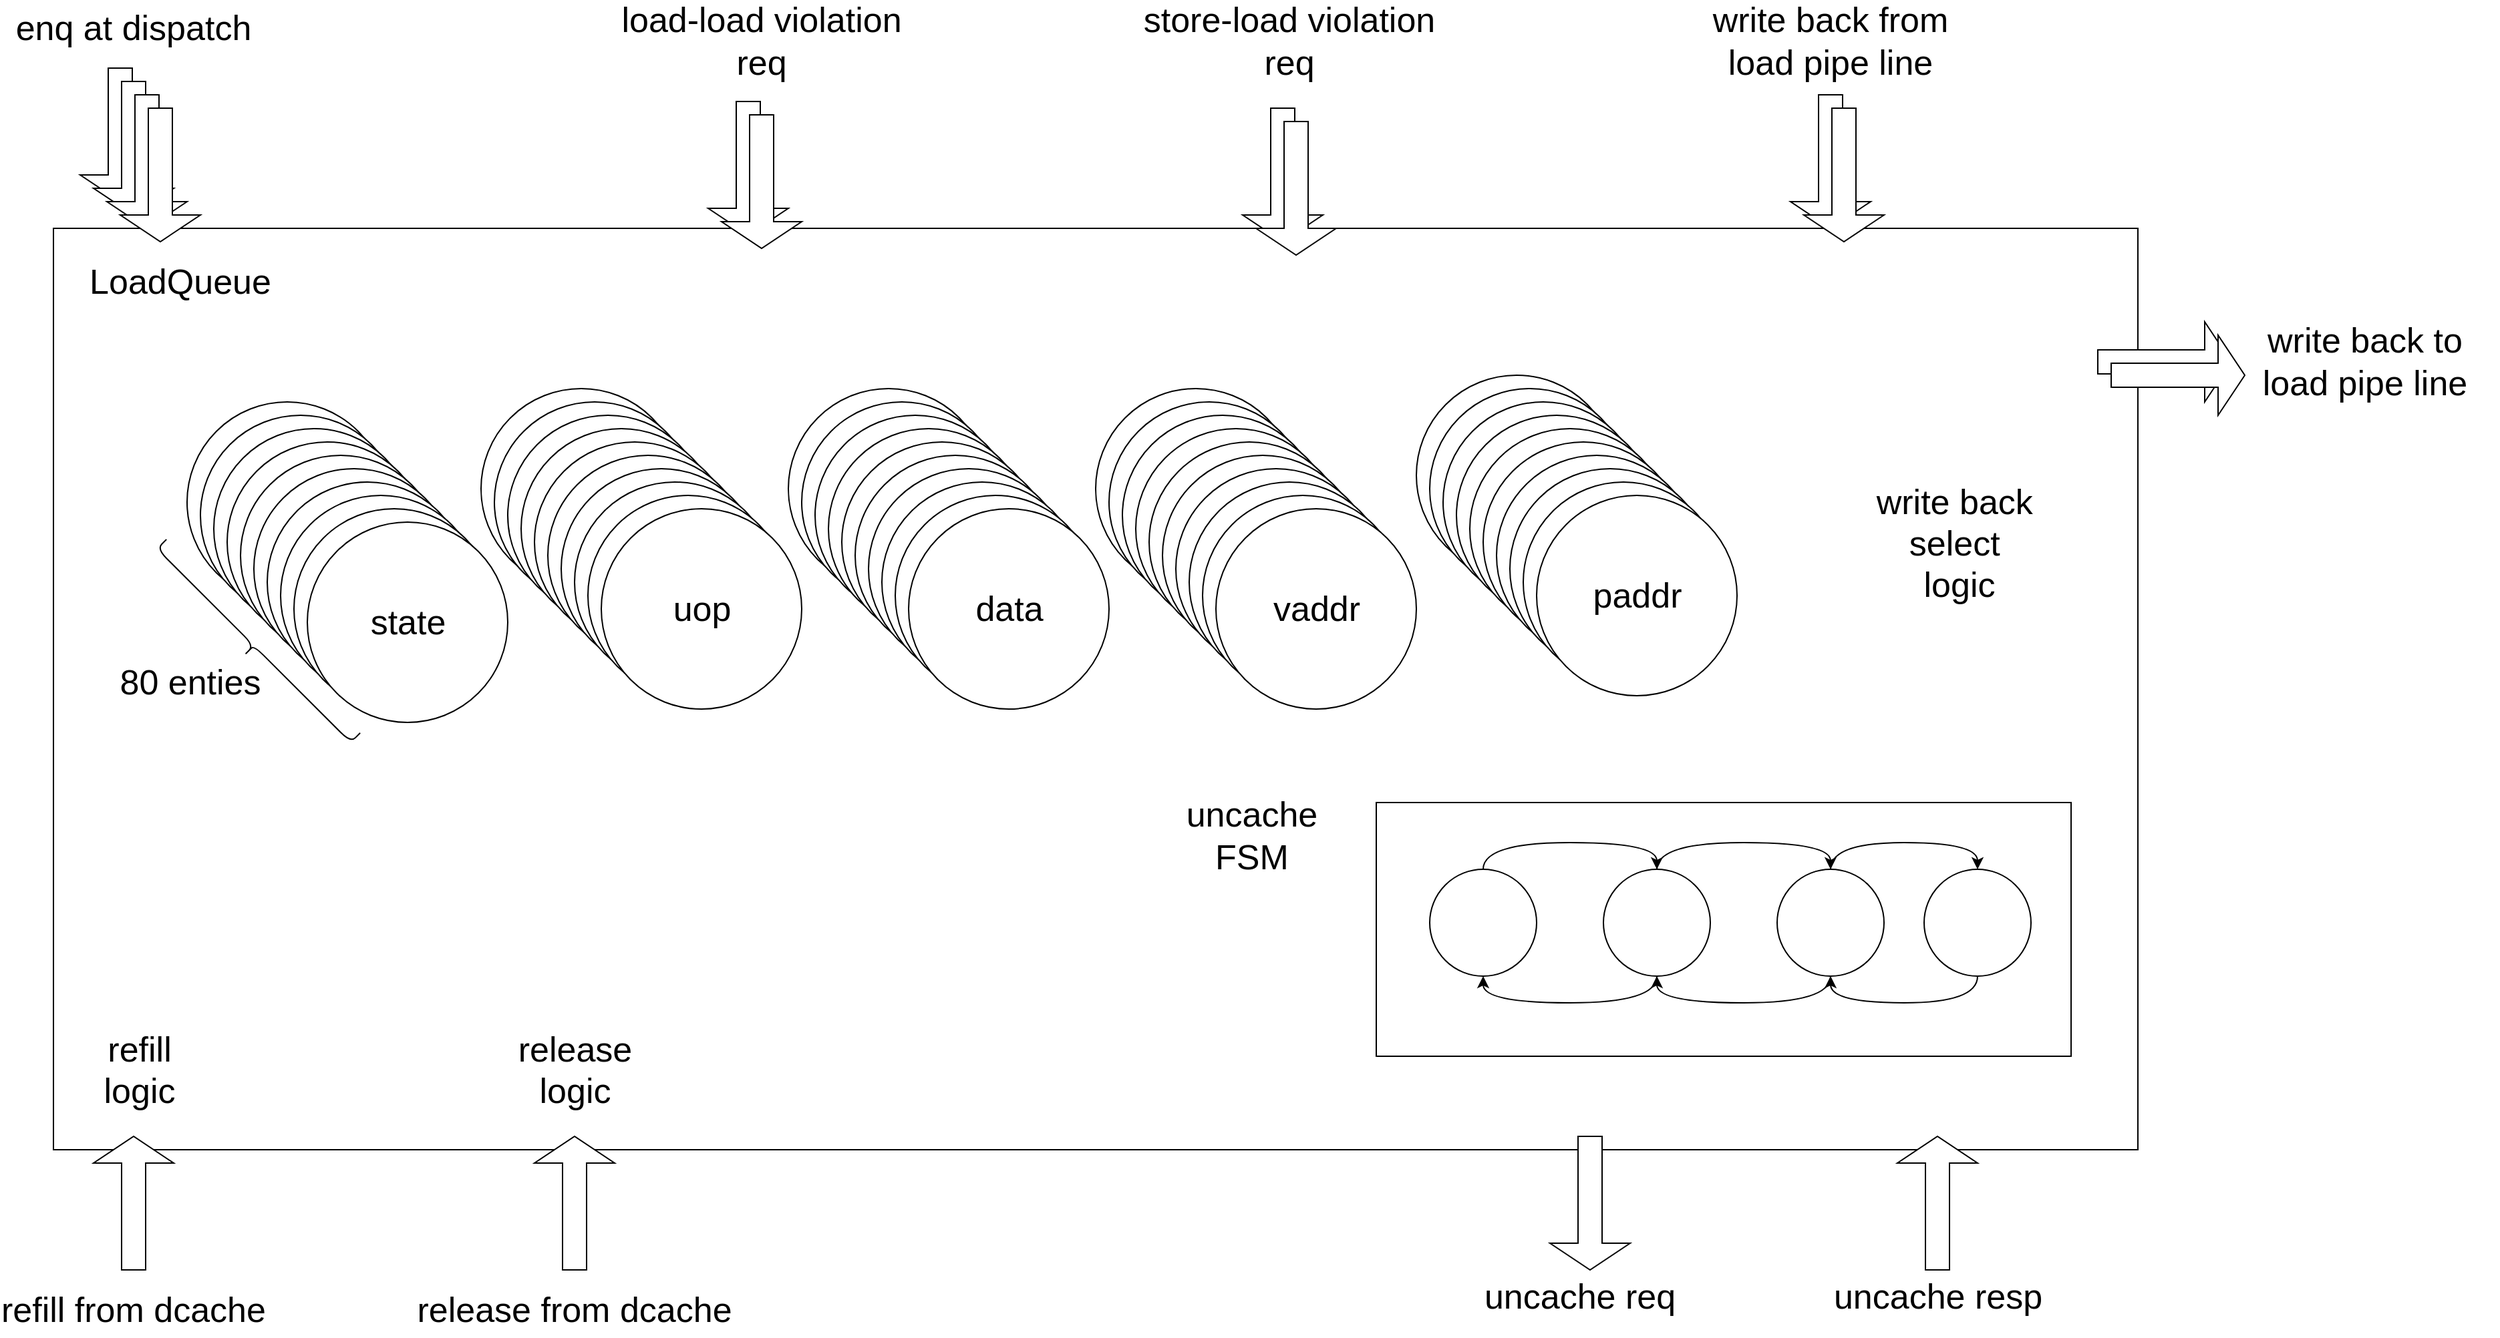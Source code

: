 <mxfile version="20.2.4" type="github">
  <diagram id="bsqM8C-K8P4EZx6fFk0A" name="第 1 页">
    <mxGraphModel dx="2426" dy="1311" grid="0" gridSize="10" guides="1" tooltips="1" connect="1" arrows="1" fold="1" page="1" pageScale="1" pageWidth="2339" pageHeight="3300" math="0" shadow="0">
      <root>
        <mxCell id="0" />
        <mxCell id="1" parent="0" />
        <mxCell id="YnvSPRgBQ3SgTf9g67vL-1" value="" style="rounded=0;whiteSpace=wrap;html=1;" vertex="1" parent="1">
          <mxGeometry x="190" y="220" width="1560" height="690" as="geometry" />
        </mxCell>
        <mxCell id="YnvSPRgBQ3SgTf9g67vL-2" value="&lt;font style=&quot;font-size: 26px;&quot;&gt;LoadQueue&lt;/font&gt;" style="text;html=1;strokeColor=none;fillColor=none;align=center;verticalAlign=middle;whiteSpace=wrap;rounded=0;" vertex="1" parent="1">
          <mxGeometry x="190" y="230" width="190" height="60" as="geometry" />
        </mxCell>
        <mxCell id="YnvSPRgBQ3SgTf9g67vL-3" value="state" style="shape=ellipse;html=1;dashed=0;whitespace=wrap;aspect=fixed;perimeter=ellipsePerimeter;fontSize=26;" vertex="1" parent="1">
          <mxGeometry x="290" y="350" width="150" height="150" as="geometry" />
        </mxCell>
        <mxCell id="YnvSPRgBQ3SgTf9g67vL-4" value="data" style="shape=ellipse;html=1;dashed=0;whitespace=wrap;aspect=fixed;perimeter=ellipsePerimeter;fontSize=26;" vertex="1" parent="1">
          <mxGeometry x="740" y="340" width="150" height="150" as="geometry" />
        </mxCell>
        <mxCell id="YnvSPRgBQ3SgTf9g67vL-5" value="uop" style="shape=ellipse;html=1;dashed=0;whitespace=wrap;aspect=fixed;perimeter=ellipsePerimeter;fontSize=26;" vertex="1" parent="1">
          <mxGeometry x="510" y="340" width="150" height="150" as="geometry" />
        </mxCell>
        <mxCell id="YnvSPRgBQ3SgTf9g67vL-6" value="state" style="shape=ellipse;html=1;dashed=0;whitespace=wrap;aspect=fixed;perimeter=ellipsePerimeter;fontSize=26;" vertex="1" parent="1">
          <mxGeometry x="300" y="360" width="150" height="150" as="geometry" />
        </mxCell>
        <mxCell id="YnvSPRgBQ3SgTf9g67vL-7" value="state" style="shape=ellipse;html=1;dashed=0;whitespace=wrap;aspect=fixed;perimeter=ellipsePerimeter;fontSize=26;" vertex="1" parent="1">
          <mxGeometry x="310" y="370" width="150" height="150" as="geometry" />
        </mxCell>
        <mxCell id="YnvSPRgBQ3SgTf9g67vL-8" value="state" style="shape=ellipse;html=1;dashed=0;whitespace=wrap;aspect=fixed;perimeter=ellipsePerimeter;fontSize=26;" vertex="1" parent="1">
          <mxGeometry x="320" y="380" width="150" height="150" as="geometry" />
        </mxCell>
        <mxCell id="YnvSPRgBQ3SgTf9g67vL-9" value="state" style="shape=ellipse;html=1;dashed=0;whitespace=wrap;aspect=fixed;perimeter=ellipsePerimeter;fontSize=26;" vertex="1" parent="1">
          <mxGeometry x="330" y="390" width="150" height="150" as="geometry" />
        </mxCell>
        <mxCell id="YnvSPRgBQ3SgTf9g67vL-10" value="uop" style="shape=ellipse;html=1;dashed=0;whitespace=wrap;aspect=fixed;perimeter=ellipsePerimeter;fontSize=26;" vertex="1" parent="1">
          <mxGeometry x="520" y="350" width="150" height="150" as="geometry" />
        </mxCell>
        <mxCell id="YnvSPRgBQ3SgTf9g67vL-11" value="uop" style="shape=ellipse;html=1;dashed=0;whitespace=wrap;aspect=fixed;perimeter=ellipsePerimeter;fontSize=26;" vertex="1" parent="1">
          <mxGeometry x="530" y="360" width="150" height="150" as="geometry" />
        </mxCell>
        <mxCell id="YnvSPRgBQ3SgTf9g67vL-12" value="uop" style="shape=ellipse;html=1;dashed=0;whitespace=wrap;aspect=fixed;perimeter=ellipsePerimeter;fontSize=26;" vertex="1" parent="1">
          <mxGeometry x="540" y="370" width="150" height="150" as="geometry" />
        </mxCell>
        <mxCell id="YnvSPRgBQ3SgTf9g67vL-13" value="uop" style="shape=ellipse;html=1;dashed=0;whitespace=wrap;aspect=fixed;perimeter=ellipsePerimeter;fontSize=26;" vertex="1" parent="1">
          <mxGeometry x="550" y="380" width="150" height="150" as="geometry" />
        </mxCell>
        <mxCell id="YnvSPRgBQ3SgTf9g67vL-16" value="data" style="shape=ellipse;html=1;dashed=0;whitespace=wrap;aspect=fixed;perimeter=ellipsePerimeter;fontSize=26;" vertex="1" parent="1">
          <mxGeometry x="750" y="350" width="150" height="150" as="geometry" />
        </mxCell>
        <mxCell id="YnvSPRgBQ3SgTf9g67vL-17" value="data" style="shape=ellipse;html=1;dashed=0;whitespace=wrap;aspect=fixed;perimeter=ellipsePerimeter;fontSize=26;" vertex="1" parent="1">
          <mxGeometry x="760" y="360" width="150" height="150" as="geometry" />
        </mxCell>
        <mxCell id="YnvSPRgBQ3SgTf9g67vL-18" value="data" style="shape=ellipse;html=1;dashed=0;whitespace=wrap;aspect=fixed;perimeter=ellipsePerimeter;fontSize=26;" vertex="1" parent="1">
          <mxGeometry x="770" y="370" width="150" height="150" as="geometry" />
        </mxCell>
        <mxCell id="YnvSPRgBQ3SgTf9g67vL-19" value="data" style="shape=ellipse;html=1;dashed=0;whitespace=wrap;aspect=fixed;perimeter=ellipsePerimeter;fontSize=26;" vertex="1" parent="1">
          <mxGeometry x="780" y="380" width="150" height="150" as="geometry" />
        </mxCell>
        <mxCell id="YnvSPRgBQ3SgTf9g67vL-20" value="vaddr" style="shape=ellipse;html=1;dashed=0;whitespace=wrap;aspect=fixed;perimeter=ellipsePerimeter;fontSize=26;" vertex="1" parent="1">
          <mxGeometry x="970" y="340" width="150" height="150" as="geometry" />
        </mxCell>
        <mxCell id="YnvSPRgBQ3SgTf9g67vL-21" value="paddr" style="shape=ellipse;html=1;dashed=0;whitespace=wrap;aspect=fixed;perimeter=ellipsePerimeter;fontSize=26;" vertex="1" parent="1">
          <mxGeometry x="1210" y="330" width="150" height="150" as="geometry" />
        </mxCell>
        <mxCell id="YnvSPRgBQ3SgTf9g67vL-22" value="vaddr" style="shape=ellipse;html=1;dashed=0;whitespace=wrap;aspect=fixed;perimeter=ellipsePerimeter;fontSize=26;" vertex="1" parent="1">
          <mxGeometry x="980" y="350" width="150" height="150" as="geometry" />
        </mxCell>
        <mxCell id="YnvSPRgBQ3SgTf9g67vL-23" value="vaddr" style="shape=ellipse;html=1;dashed=0;whitespace=wrap;aspect=fixed;perimeter=ellipsePerimeter;fontSize=26;" vertex="1" parent="1">
          <mxGeometry x="990" y="360" width="150" height="150" as="geometry" />
        </mxCell>
        <mxCell id="YnvSPRgBQ3SgTf9g67vL-24" value="vaddr" style="shape=ellipse;html=1;dashed=0;whitespace=wrap;aspect=fixed;perimeter=ellipsePerimeter;fontSize=26;" vertex="1" parent="1">
          <mxGeometry x="1000" y="370" width="150" height="150" as="geometry" />
        </mxCell>
        <mxCell id="YnvSPRgBQ3SgTf9g67vL-25" value="vaddr" style="shape=ellipse;html=1;dashed=0;whitespace=wrap;aspect=fixed;perimeter=ellipsePerimeter;fontSize=26;" vertex="1" parent="1">
          <mxGeometry x="1010" y="380" width="150" height="150" as="geometry" />
        </mxCell>
        <mxCell id="YnvSPRgBQ3SgTf9g67vL-26" value="paddr" style="shape=ellipse;html=1;dashed=0;whitespace=wrap;aspect=fixed;perimeter=ellipsePerimeter;fontSize=26;" vertex="1" parent="1">
          <mxGeometry x="1220" y="340" width="150" height="150" as="geometry" />
        </mxCell>
        <mxCell id="YnvSPRgBQ3SgTf9g67vL-27" value="paddr" style="shape=ellipse;html=1;dashed=0;whitespace=wrap;aspect=fixed;perimeter=ellipsePerimeter;fontSize=26;" vertex="1" parent="1">
          <mxGeometry x="1230" y="350" width="150" height="150" as="geometry" />
        </mxCell>
        <mxCell id="YnvSPRgBQ3SgTf9g67vL-28" value="paddr" style="shape=ellipse;html=1;dashed=0;whitespace=wrap;aspect=fixed;perimeter=ellipsePerimeter;fontSize=26;" vertex="1" parent="1">
          <mxGeometry x="1240" y="360" width="150" height="150" as="geometry" />
        </mxCell>
        <mxCell id="YnvSPRgBQ3SgTf9g67vL-29" value="paddr" style="shape=ellipse;html=1;dashed=0;whitespace=wrap;aspect=fixed;perimeter=ellipsePerimeter;fontSize=26;" vertex="1" parent="1">
          <mxGeometry x="1250" y="370" width="150" height="150" as="geometry" />
        </mxCell>
        <mxCell id="YnvSPRgBQ3SgTf9g67vL-33" value="state" style="shape=ellipse;html=1;dashed=0;whitespace=wrap;aspect=fixed;perimeter=ellipsePerimeter;fontSize=26;" vertex="1" parent="1">
          <mxGeometry x="340" y="400" width="150" height="150" as="geometry" />
        </mxCell>
        <mxCell id="YnvSPRgBQ3SgTf9g67vL-34" value="state" style="shape=ellipse;html=1;dashed=0;whitespace=wrap;aspect=fixed;perimeter=ellipsePerimeter;fontSize=26;" vertex="1" parent="1">
          <mxGeometry x="350" y="410" width="150" height="150" as="geometry" />
        </mxCell>
        <mxCell id="YnvSPRgBQ3SgTf9g67vL-35" value="state" style="shape=ellipse;html=1;dashed=0;whitespace=wrap;aspect=fixed;perimeter=ellipsePerimeter;fontSize=26;" vertex="1" parent="1">
          <mxGeometry x="360" y="420" width="150" height="150" as="geometry" />
        </mxCell>
        <mxCell id="YnvSPRgBQ3SgTf9g67vL-36" value="state" style="shape=ellipse;html=1;dashed=0;whitespace=wrap;aspect=fixed;perimeter=ellipsePerimeter;fontSize=26;" vertex="1" parent="1">
          <mxGeometry x="370" y="430" width="150" height="150" as="geometry" />
        </mxCell>
        <mxCell id="YnvSPRgBQ3SgTf9g67vL-37" value="state" style="shape=ellipse;html=1;dashed=0;whitespace=wrap;aspect=fixed;perimeter=ellipsePerimeter;fontSize=26;" vertex="1" parent="1">
          <mxGeometry x="380" y="440" width="150" height="150" as="geometry" />
        </mxCell>
        <mxCell id="YnvSPRgBQ3SgTf9g67vL-38" value="uop" style="shape=ellipse;html=1;dashed=0;whitespace=wrap;aspect=fixed;perimeter=ellipsePerimeter;fontSize=26;" vertex="1" parent="1">
          <mxGeometry x="560" y="390" width="150" height="150" as="geometry" />
        </mxCell>
        <mxCell id="YnvSPRgBQ3SgTf9g67vL-39" value="uop" style="shape=ellipse;html=1;dashed=0;whitespace=wrap;aspect=fixed;perimeter=ellipsePerimeter;fontSize=26;" vertex="1" parent="1">
          <mxGeometry x="570" y="400" width="150" height="150" as="geometry" />
        </mxCell>
        <mxCell id="YnvSPRgBQ3SgTf9g67vL-40" value="uop" style="shape=ellipse;html=1;dashed=0;whitespace=wrap;aspect=fixed;perimeter=ellipsePerimeter;fontSize=26;" vertex="1" parent="1">
          <mxGeometry x="580" y="410" width="150" height="150" as="geometry" />
        </mxCell>
        <mxCell id="YnvSPRgBQ3SgTf9g67vL-41" value="uop" style="shape=ellipse;html=1;dashed=0;whitespace=wrap;aspect=fixed;perimeter=ellipsePerimeter;fontSize=26;" vertex="1" parent="1">
          <mxGeometry x="590" y="420" width="150" height="150" as="geometry" />
        </mxCell>
        <mxCell id="YnvSPRgBQ3SgTf9g67vL-42" value="uop" style="shape=ellipse;html=1;dashed=0;whitespace=wrap;aspect=fixed;perimeter=ellipsePerimeter;fontSize=26;" vertex="1" parent="1">
          <mxGeometry x="600" y="430" width="150" height="150" as="geometry" />
        </mxCell>
        <mxCell id="YnvSPRgBQ3SgTf9g67vL-43" value="data" style="shape=ellipse;html=1;dashed=0;whitespace=wrap;aspect=fixed;perimeter=ellipsePerimeter;fontSize=26;" vertex="1" parent="1">
          <mxGeometry x="790" y="390" width="150" height="150" as="geometry" />
        </mxCell>
        <mxCell id="YnvSPRgBQ3SgTf9g67vL-44" value="data" style="shape=ellipse;html=1;dashed=0;whitespace=wrap;aspect=fixed;perimeter=ellipsePerimeter;fontSize=26;" vertex="1" parent="1">
          <mxGeometry x="800" y="400" width="150" height="150" as="geometry" />
        </mxCell>
        <mxCell id="YnvSPRgBQ3SgTf9g67vL-45" value="data" style="shape=ellipse;html=1;dashed=0;whitespace=wrap;aspect=fixed;perimeter=ellipsePerimeter;fontSize=26;" vertex="1" parent="1">
          <mxGeometry x="810" y="410" width="150" height="150" as="geometry" />
        </mxCell>
        <mxCell id="YnvSPRgBQ3SgTf9g67vL-46" value="data" style="shape=ellipse;html=1;dashed=0;whitespace=wrap;aspect=fixed;perimeter=ellipsePerimeter;fontSize=26;" vertex="1" parent="1">
          <mxGeometry x="820" y="420" width="150" height="150" as="geometry" />
        </mxCell>
        <mxCell id="YnvSPRgBQ3SgTf9g67vL-47" value="data" style="shape=ellipse;html=1;dashed=0;whitespace=wrap;aspect=fixed;perimeter=ellipsePerimeter;fontSize=26;" vertex="1" parent="1">
          <mxGeometry x="830" y="430" width="150" height="150" as="geometry" />
        </mxCell>
        <mxCell id="YnvSPRgBQ3SgTf9g67vL-48" value="vaddr" style="shape=ellipse;html=1;dashed=0;whitespace=wrap;aspect=fixed;perimeter=ellipsePerimeter;fontSize=26;" vertex="1" parent="1">
          <mxGeometry x="1020" y="390" width="150" height="150" as="geometry" />
        </mxCell>
        <mxCell id="YnvSPRgBQ3SgTf9g67vL-49" value="vaddr" style="shape=ellipse;html=1;dashed=0;whitespace=wrap;aspect=fixed;perimeter=ellipsePerimeter;fontSize=26;" vertex="1" parent="1">
          <mxGeometry x="1030" y="400" width="150" height="150" as="geometry" />
        </mxCell>
        <mxCell id="YnvSPRgBQ3SgTf9g67vL-50" value="vaddr" style="shape=ellipse;html=1;dashed=0;whitespace=wrap;aspect=fixed;perimeter=ellipsePerimeter;fontSize=26;" vertex="1" parent="1">
          <mxGeometry x="1040" y="410" width="150" height="150" as="geometry" />
        </mxCell>
        <mxCell id="YnvSPRgBQ3SgTf9g67vL-51" value="vaddr" style="shape=ellipse;html=1;dashed=0;whitespace=wrap;aspect=fixed;perimeter=ellipsePerimeter;fontSize=26;" vertex="1" parent="1">
          <mxGeometry x="1050" y="420" width="150" height="150" as="geometry" />
        </mxCell>
        <mxCell id="YnvSPRgBQ3SgTf9g67vL-52" value="vaddr" style="shape=ellipse;html=1;dashed=0;whitespace=wrap;aspect=fixed;perimeter=ellipsePerimeter;fontSize=26;" vertex="1" parent="1">
          <mxGeometry x="1060" y="430" width="150" height="150" as="geometry" />
        </mxCell>
        <mxCell id="YnvSPRgBQ3SgTf9g67vL-54" value="paddr" style="shape=ellipse;html=1;dashed=0;whitespace=wrap;aspect=fixed;perimeter=ellipsePerimeter;fontSize=26;" vertex="1" parent="1">
          <mxGeometry x="1260" y="380" width="150" height="150" as="geometry" />
        </mxCell>
        <mxCell id="YnvSPRgBQ3SgTf9g67vL-55" value="paddr" style="shape=ellipse;html=1;dashed=0;whitespace=wrap;aspect=fixed;perimeter=ellipsePerimeter;fontSize=26;" vertex="1" parent="1">
          <mxGeometry x="1270" y="390" width="150" height="150" as="geometry" />
        </mxCell>
        <mxCell id="YnvSPRgBQ3SgTf9g67vL-56" value="paddr" style="shape=ellipse;html=1;dashed=0;whitespace=wrap;aspect=fixed;perimeter=ellipsePerimeter;fontSize=26;" vertex="1" parent="1">
          <mxGeometry x="1280" y="400" width="150" height="150" as="geometry" />
        </mxCell>
        <mxCell id="YnvSPRgBQ3SgTf9g67vL-57" value="paddr" style="shape=ellipse;html=1;dashed=0;whitespace=wrap;aspect=fixed;perimeter=ellipsePerimeter;fontSize=26;" vertex="1" parent="1">
          <mxGeometry x="1290" y="410" width="150" height="150" as="geometry" />
        </mxCell>
        <mxCell id="YnvSPRgBQ3SgTf9g67vL-58" value="paddr" style="shape=ellipse;html=1;dashed=0;whitespace=wrap;aspect=fixed;perimeter=ellipsePerimeter;fontSize=26;" vertex="1" parent="1">
          <mxGeometry x="1300" y="420" width="150" height="150" as="geometry" />
        </mxCell>
        <mxCell id="YnvSPRgBQ3SgTf9g67vL-59" value="" style="shape=singleArrow;direction=south;whiteSpace=wrap;html=1;fontSize=26;" vertex="1" parent="1">
          <mxGeometry x="210" y="100" width="60" height="100" as="geometry" />
        </mxCell>
        <mxCell id="YnvSPRgBQ3SgTf9g67vL-60" value="" style="shape=singleArrow;direction=south;whiteSpace=wrap;html=1;fontSize=26;" vertex="1" parent="1">
          <mxGeometry x="220" y="110" width="60" height="100" as="geometry" />
        </mxCell>
        <mxCell id="YnvSPRgBQ3SgTf9g67vL-61" value="" style="shape=singleArrow;direction=south;whiteSpace=wrap;html=1;fontSize=26;" vertex="1" parent="1">
          <mxGeometry x="230" y="120" width="60" height="100" as="geometry" />
        </mxCell>
        <mxCell id="YnvSPRgBQ3SgTf9g67vL-62" value="" style="shape=singleArrow;direction=south;whiteSpace=wrap;html=1;fontSize=26;" vertex="1" parent="1">
          <mxGeometry x="240" y="130" width="60" height="100" as="geometry" />
        </mxCell>
        <mxCell id="YnvSPRgBQ3SgTf9g67vL-63" value="enq at dispatch" style="text;html=1;strokeColor=none;fillColor=none;align=center;verticalAlign=middle;whiteSpace=wrap;rounded=0;fontSize=26;" vertex="1" parent="1">
          <mxGeometry x="150" y="50" width="200" height="40" as="geometry" />
        </mxCell>
        <mxCell id="YnvSPRgBQ3SgTf9g67vL-64" value="" style="shape=singleArrow;direction=south;whiteSpace=wrap;html=1;fontSize=26;" vertex="1" parent="1">
          <mxGeometry x="1490" y="120" width="60" height="100" as="geometry" />
        </mxCell>
        <mxCell id="YnvSPRgBQ3SgTf9g67vL-65" value="" style="shape=singleArrow;direction=south;whiteSpace=wrap;html=1;fontSize=26;" vertex="1" parent="1">
          <mxGeometry x="1500" y="130" width="60" height="100" as="geometry" />
        </mxCell>
        <mxCell id="YnvSPRgBQ3SgTf9g67vL-66" value="write back from load pipe line" style="text;html=1;strokeColor=none;fillColor=none;align=center;verticalAlign=middle;whiteSpace=wrap;rounded=0;fontSize=26;" vertex="1" parent="1">
          <mxGeometry x="1420" y="60" width="200" height="40" as="geometry" />
        </mxCell>
        <mxCell id="YnvSPRgBQ3SgTf9g67vL-67" value="" style="shape=singleArrow;direction=south;whiteSpace=wrap;html=1;fontSize=26;rotation=-180;" vertex="1" parent="1">
          <mxGeometry x="220" y="900" width="60" height="100" as="geometry" />
        </mxCell>
        <mxCell id="YnvSPRgBQ3SgTf9g67vL-68" value="refill from dcache" style="text;html=1;strokeColor=none;fillColor=none;align=center;verticalAlign=middle;whiteSpace=wrap;rounded=0;fontSize=26;" vertex="1" parent="1">
          <mxGeometry x="150" y="1010" width="200" height="40" as="geometry" />
        </mxCell>
        <mxCell id="YnvSPRgBQ3SgTf9g67vL-69" value="" style="shape=singleArrow;direction=south;whiteSpace=wrap;html=1;fontSize=26;rotation=-90;" vertex="1" parent="1">
          <mxGeometry x="1740" y="270" width="60" height="100" as="geometry" />
        </mxCell>
        <mxCell id="YnvSPRgBQ3SgTf9g67vL-70" value="" style="shape=singleArrow;direction=south;whiteSpace=wrap;html=1;fontSize=26;rotation=-90;" vertex="1" parent="1">
          <mxGeometry x="1750" y="280" width="60" height="100" as="geometry" />
        </mxCell>
        <mxCell id="YnvSPRgBQ3SgTf9g67vL-71" value="write back to&lt;br&gt;load pipe line" style="text;html=1;strokeColor=none;fillColor=none;align=center;verticalAlign=middle;whiteSpace=wrap;rounded=0;fontSize=26;" vertex="1" parent="1">
          <mxGeometry x="1820" y="300" width="200" height="40" as="geometry" />
        </mxCell>
        <mxCell id="YnvSPRgBQ3SgTf9g67vL-72" value="" style="shape=singleArrow;direction=south;whiteSpace=wrap;html=1;fontSize=26;" vertex="1" parent="1">
          <mxGeometry x="680" y="125" width="60" height="100" as="geometry" />
        </mxCell>
        <mxCell id="YnvSPRgBQ3SgTf9g67vL-73" value="" style="shape=singleArrow;direction=south;whiteSpace=wrap;html=1;fontSize=26;" vertex="1" parent="1">
          <mxGeometry x="690" y="135" width="60" height="100" as="geometry" />
        </mxCell>
        <mxCell id="YnvSPRgBQ3SgTf9g67vL-74" value="" style="shape=singleArrow;direction=south;whiteSpace=wrap;html=1;fontSize=26;" vertex="1" parent="1">
          <mxGeometry x="1080" y="130" width="60" height="100" as="geometry" />
        </mxCell>
        <mxCell id="YnvSPRgBQ3SgTf9g67vL-75" value="" style="shape=singleArrow;direction=south;whiteSpace=wrap;html=1;fontSize=26;" vertex="1" parent="1">
          <mxGeometry x="1090" y="140" width="60" height="100" as="geometry" />
        </mxCell>
        <mxCell id="YnvSPRgBQ3SgTf9g67vL-76" value="load-load violation&lt;br&gt;req" style="text;html=1;strokeColor=none;fillColor=none;align=center;verticalAlign=middle;whiteSpace=wrap;rounded=0;fontSize=26;" vertex="1" parent="1">
          <mxGeometry x="605" y="60" width="230" height="40" as="geometry" />
        </mxCell>
        <mxCell id="YnvSPRgBQ3SgTf9g67vL-77" value="store-load violation&lt;br&gt;req" style="text;html=1;strokeColor=none;fillColor=none;align=center;verticalAlign=middle;whiteSpace=wrap;rounded=0;fontSize=26;" vertex="1" parent="1">
          <mxGeometry x="1000" y="60" width="230" height="40" as="geometry" />
        </mxCell>
        <mxCell id="YnvSPRgBQ3SgTf9g67vL-78" value="" style="shape=singleArrow;direction=south;whiteSpace=wrap;html=1;fontSize=26;rotation=-180;" vertex="1" parent="1">
          <mxGeometry x="550" y="900" width="60" height="100" as="geometry" />
        </mxCell>
        <mxCell id="YnvSPRgBQ3SgTf9g67vL-79" value="release from dcache" style="text;html=1;strokeColor=none;fillColor=none;align=center;verticalAlign=middle;whiteSpace=wrap;rounded=0;fontSize=26;" vertex="1" parent="1">
          <mxGeometry x="455" y="1010" width="250" height="40" as="geometry" />
        </mxCell>
        <mxCell id="YnvSPRgBQ3SgTf9g67vL-80" value="" style="rounded=0;whiteSpace=wrap;html=1;fontSize=26;" vertex="1" parent="1">
          <mxGeometry x="1180" y="650" width="520" height="190" as="geometry" />
        </mxCell>
        <mxCell id="YnvSPRgBQ3SgTf9g67vL-85" style="edgeStyle=orthogonalEdgeStyle;rounded=0;orthogonalLoop=1;jettySize=auto;html=1;exitX=0.5;exitY=0;exitDx=0;exitDy=0;entryX=0.5;entryY=0;entryDx=0;entryDy=0;fontSize=26;curved=1;" edge="1" parent="1" source="YnvSPRgBQ3SgTf9g67vL-81" target="YnvSPRgBQ3SgTf9g67vL-82">
          <mxGeometry relative="1" as="geometry" />
        </mxCell>
        <mxCell id="YnvSPRgBQ3SgTf9g67vL-81" value="" style="ellipse;whiteSpace=wrap;html=1;aspect=fixed;fontSize=26;" vertex="1" parent="1">
          <mxGeometry x="1220" y="700" width="80" height="80" as="geometry" />
        </mxCell>
        <mxCell id="YnvSPRgBQ3SgTf9g67vL-86" style="edgeStyle=orthogonalEdgeStyle;rounded=0;orthogonalLoop=1;jettySize=auto;html=1;exitX=0.5;exitY=0;exitDx=0;exitDy=0;entryX=0.5;entryY=0;entryDx=0;entryDy=0;fontSize=26;curved=1;" edge="1" parent="1" source="YnvSPRgBQ3SgTf9g67vL-82" target="YnvSPRgBQ3SgTf9g67vL-83">
          <mxGeometry relative="1" as="geometry" />
        </mxCell>
        <mxCell id="YnvSPRgBQ3SgTf9g67vL-90" style="edgeStyle=orthogonalEdgeStyle;rounded=0;orthogonalLoop=1;jettySize=auto;html=1;exitX=0.5;exitY=1;exitDx=0;exitDy=0;entryX=0.5;entryY=1;entryDx=0;entryDy=0;fontSize=26;curved=1;" edge="1" parent="1" source="YnvSPRgBQ3SgTf9g67vL-82" target="YnvSPRgBQ3SgTf9g67vL-81">
          <mxGeometry relative="1" as="geometry" />
        </mxCell>
        <mxCell id="YnvSPRgBQ3SgTf9g67vL-82" value="" style="ellipse;whiteSpace=wrap;html=1;aspect=fixed;fontSize=26;" vertex="1" parent="1">
          <mxGeometry x="1350" y="700" width="80" height="80" as="geometry" />
        </mxCell>
        <mxCell id="YnvSPRgBQ3SgTf9g67vL-87" style="edgeStyle=orthogonalEdgeStyle;rounded=0;orthogonalLoop=1;jettySize=auto;html=1;exitX=0.5;exitY=0;exitDx=0;exitDy=0;entryX=0.5;entryY=0;entryDx=0;entryDy=0;fontSize=26;curved=1;" edge="1" parent="1" source="YnvSPRgBQ3SgTf9g67vL-83" target="YnvSPRgBQ3SgTf9g67vL-84">
          <mxGeometry relative="1" as="geometry" />
        </mxCell>
        <mxCell id="YnvSPRgBQ3SgTf9g67vL-89" style="edgeStyle=orthogonalEdgeStyle;rounded=0;orthogonalLoop=1;jettySize=auto;html=1;exitX=0.5;exitY=1;exitDx=0;exitDy=0;entryX=0.5;entryY=1;entryDx=0;entryDy=0;fontSize=26;curved=1;" edge="1" parent="1" source="YnvSPRgBQ3SgTf9g67vL-83" target="YnvSPRgBQ3SgTf9g67vL-82">
          <mxGeometry relative="1" as="geometry" />
        </mxCell>
        <mxCell id="YnvSPRgBQ3SgTf9g67vL-83" value="" style="ellipse;whiteSpace=wrap;html=1;aspect=fixed;fontSize=26;" vertex="1" parent="1">
          <mxGeometry x="1480" y="700" width="80" height="80" as="geometry" />
        </mxCell>
        <mxCell id="YnvSPRgBQ3SgTf9g67vL-88" style="edgeStyle=orthogonalEdgeStyle;rounded=0;orthogonalLoop=1;jettySize=auto;html=1;exitX=0.5;exitY=1;exitDx=0;exitDy=0;entryX=0.5;entryY=1;entryDx=0;entryDy=0;fontSize=26;curved=1;" edge="1" parent="1" source="YnvSPRgBQ3SgTf9g67vL-84" target="YnvSPRgBQ3SgTf9g67vL-83">
          <mxGeometry relative="1" as="geometry" />
        </mxCell>
        <mxCell id="YnvSPRgBQ3SgTf9g67vL-84" value="" style="ellipse;whiteSpace=wrap;html=1;aspect=fixed;fontSize=26;" vertex="1" parent="1">
          <mxGeometry x="1590" y="700" width="80" height="80" as="geometry" />
        </mxCell>
        <mxCell id="YnvSPRgBQ3SgTf9g67vL-91" value="" style="shape=singleArrow;direction=south;whiteSpace=wrap;html=1;fontSize=26;rotation=0;" vertex="1" parent="1">
          <mxGeometry x="1310" y="900" width="60" height="100" as="geometry" />
        </mxCell>
        <mxCell id="YnvSPRgBQ3SgTf9g67vL-92" value="uncache req" style="text;html=1;strokeColor=none;fillColor=none;align=center;verticalAlign=middle;whiteSpace=wrap;rounded=0;fontSize=26;" vertex="1" parent="1">
          <mxGeometry x="1250" y="1000" width="165" height="40" as="geometry" />
        </mxCell>
        <mxCell id="YnvSPRgBQ3SgTf9g67vL-94" value="" style="shape=singleArrow;direction=south;whiteSpace=wrap;html=1;fontSize=26;rotation=-180;" vertex="1" parent="1">
          <mxGeometry x="1570" y="900" width="60" height="100" as="geometry" />
        </mxCell>
        <mxCell id="YnvSPRgBQ3SgTf9g67vL-95" value="uncache resp" style="text;html=1;strokeColor=none;fillColor=none;align=center;verticalAlign=middle;whiteSpace=wrap;rounded=0;fontSize=26;" vertex="1" parent="1">
          <mxGeometry x="1517.5" y="1000" width="165" height="40" as="geometry" />
        </mxCell>
        <mxCell id="YnvSPRgBQ3SgTf9g67vL-96" value="" style="shape=curlyBracket;whiteSpace=wrap;html=1;rounded=1;fontSize=26;rotation=-45;size=0.5;" vertex="1" parent="1">
          <mxGeometry x="330" y="430" width="20" height="205" as="geometry" />
        </mxCell>
        <mxCell id="YnvSPRgBQ3SgTf9g67vL-97" value="80 enties" style="text;html=1;strokeColor=none;fillColor=none;align=center;verticalAlign=middle;whiteSpace=wrap;rounded=0;fontSize=26;" vertex="1" parent="1">
          <mxGeometry x="210" y="540" width="165" height="40" as="geometry" />
        </mxCell>
        <mxCell id="YnvSPRgBQ3SgTf9g67vL-98" value="uncache&lt;br&gt;FSM" style="text;html=1;strokeColor=none;fillColor=none;align=center;verticalAlign=middle;whiteSpace=wrap;rounded=0;fontSize=26;" vertex="1" parent="1">
          <mxGeometry x="1002.5" y="650" width="167.5" height="50" as="geometry" />
        </mxCell>
        <mxCell id="YnvSPRgBQ3SgTf9g67vL-101" value="&lt;span style=&quot;background-color: rgb(255, 255, 255);&quot;&gt;write back&amp;nbsp;&lt;br style=&quot;&quot;&gt;select&amp;nbsp;&lt;br style=&quot;&quot;&gt;logic&lt;/span&gt;" style="shape=image;html=1;verticalAlign=top;verticalLabelPosition=bottom;labelBackgroundColor=#ffffff;imageAspect=0;aspect=fixed;image=https://cdn2.iconfinder.com/data/icons/competitive-strategy-and-corporate-training/512/745_Business_gear_management_operation_process_Business_Management-128.png;fontSize=26;" vertex="1" parent="1">
          <mxGeometry x="1552" y="275" width="128" height="128" as="geometry" />
        </mxCell>
        <mxCell id="YnvSPRgBQ3SgTf9g67vL-103" value="refill&lt;br&gt;logic" style="shape=image;html=1;verticalAlign=top;verticalLabelPosition=bottom;labelBackgroundColor=#ffffff;imageAspect=0;aspect=fixed;image=https://cdn2.iconfinder.com/data/icons/competitive-strategy-and-corporate-training/512/745_Business_gear_management_operation_process_Business_Management-128.png;fontSize=26;" vertex="1" parent="1">
          <mxGeometry x="190" y="685" width="128" height="128" as="geometry" />
        </mxCell>
        <mxCell id="YnvSPRgBQ3SgTf9g67vL-104" value="release&lt;br&gt;logic" style="shape=image;html=1;verticalAlign=top;verticalLabelPosition=bottom;labelBackgroundColor=#ffffff;imageAspect=0;aspect=fixed;image=https://cdn2.iconfinder.com/data/icons/competitive-strategy-and-corporate-training/512/745_Business_gear_management_operation_process_Business_Management-128.png;fontSize=26;" vertex="1" parent="1">
          <mxGeometry x="516" y="685" width="128" height="128" as="geometry" />
        </mxCell>
      </root>
    </mxGraphModel>
  </diagram>
</mxfile>
